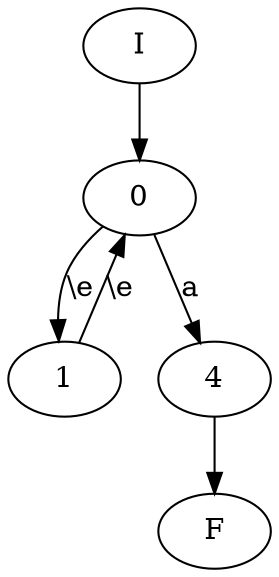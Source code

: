 digraph
{
  vcsn_context = "lal(ab), b"
  I -> 0
  0 -> 1 [label = "\\e"]
  1 -> 0 [label = "\\e"]
  0 -> 4 [label = "a"]
  4 -> F
}

